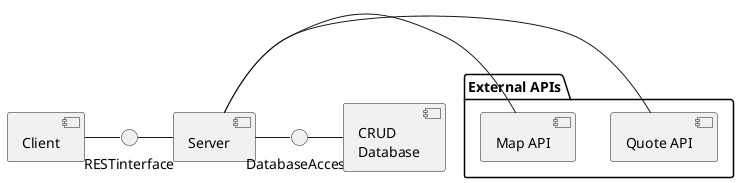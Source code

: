 @startuml

skinparam componentStyle uml2

[Client] - RESTinterface
RESTinterface - [Server]

[Server] - DatabaseAccess
DatabaseAccess - [CRUD\nDatabase]

package "External APIs"{
    [Quote API] - Server
    [Map API] - Server
}



@enduml